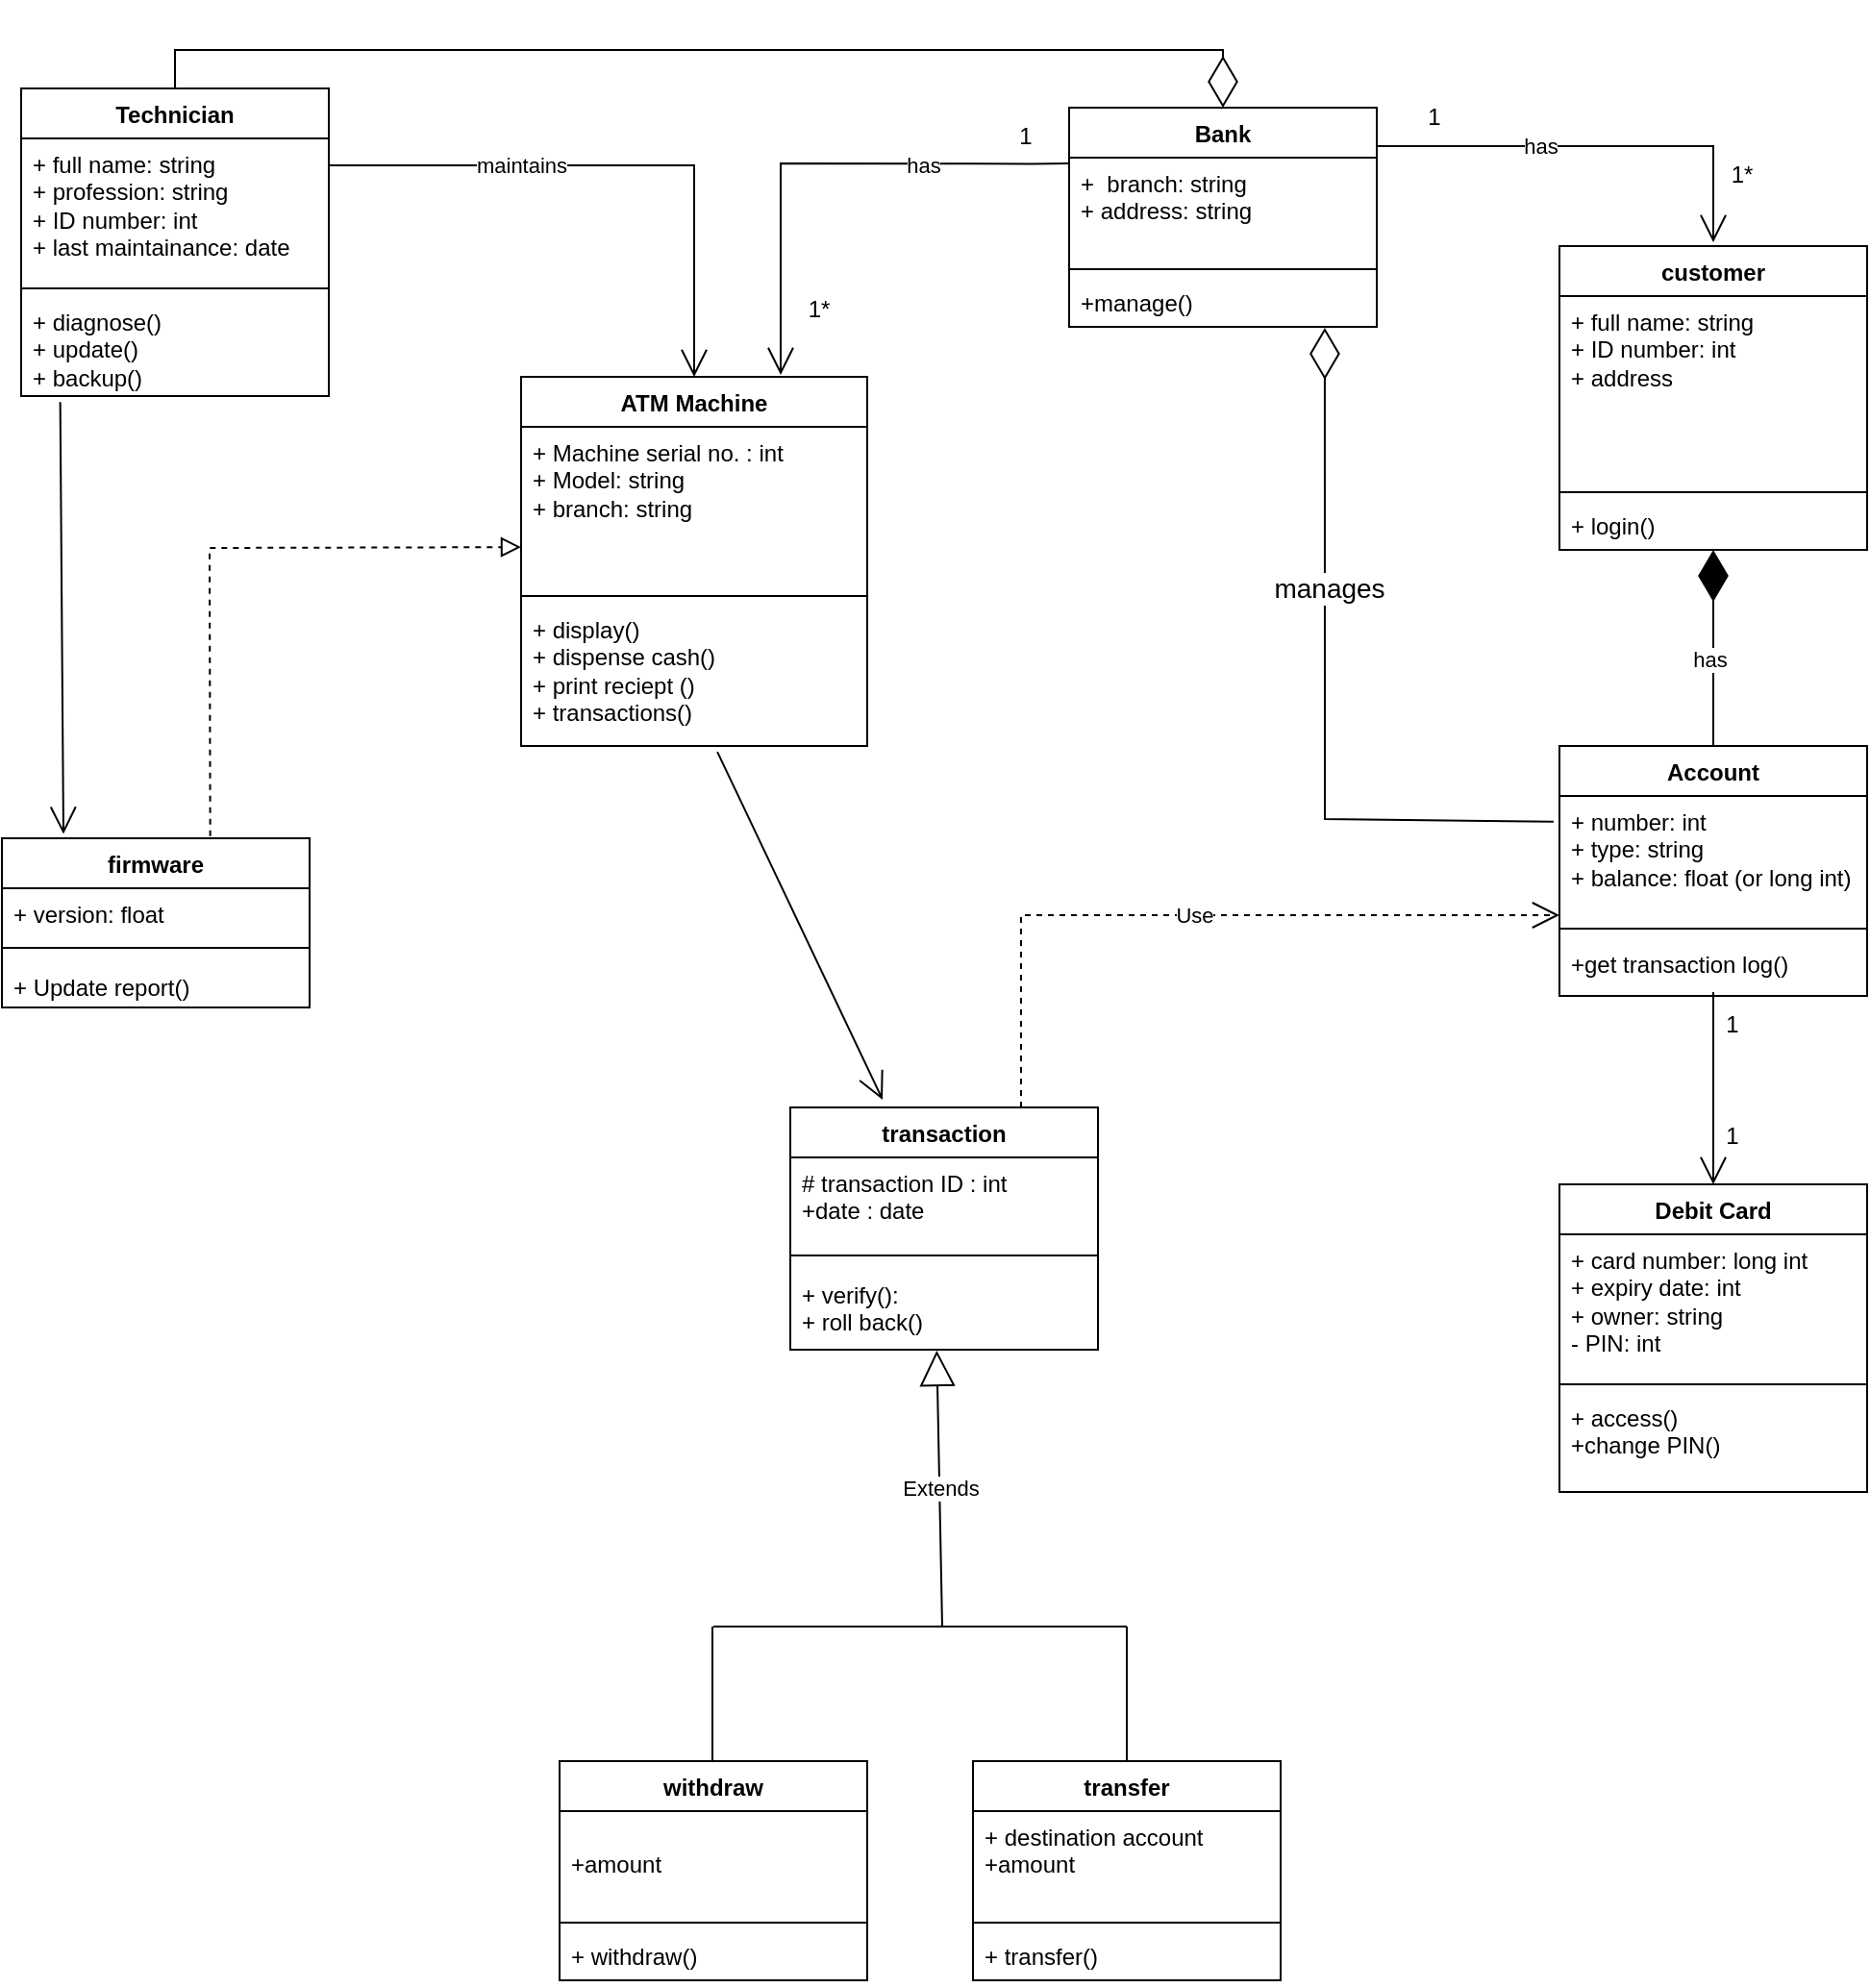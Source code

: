 <mxfile version="24.3.1" type="github">
  <diagram name="Page-1" id="xwX0c1N9j-V_swLtkqrj">
    <mxGraphModel dx="1962" dy="1581" grid="1" gridSize="10" guides="1" tooltips="1" connect="1" arrows="1" fold="1" page="1" pageScale="1" pageWidth="850" pageHeight="1100" math="0" shadow="0">
      <root>
        <mxCell id="0" />
        <mxCell id="1" parent="0" />
        <mxCell id="4KInjq8arP9vdtdyQNkG-31" value="customer" style="swimlane;fontStyle=1;align=center;verticalAlign=top;childLayout=stackLayout;horizontal=1;startSize=26;horizontalStack=0;resizeParent=1;resizeParentMax=0;resizeLast=0;collapsible=1;marginBottom=0;whiteSpace=wrap;html=1;" parent="1" vertex="1">
          <mxGeometry x="680" y="102" width="160" height="158" as="geometry" />
        </mxCell>
        <mxCell id="4KInjq8arP9vdtdyQNkG-32" value="+ full name: string&lt;div&gt;+ ID number: int&lt;/div&gt;&lt;div&gt;+ address&lt;/div&gt;" style="text;strokeColor=none;fillColor=none;align=left;verticalAlign=top;spacingLeft=4;spacingRight=4;overflow=hidden;rotatable=0;points=[[0,0.5],[1,0.5]];portConstraint=eastwest;whiteSpace=wrap;html=1;" parent="4KInjq8arP9vdtdyQNkG-31" vertex="1">
          <mxGeometry y="26" width="160" height="98" as="geometry" />
        </mxCell>
        <mxCell id="4KInjq8arP9vdtdyQNkG-33" value="" style="line;strokeWidth=1;fillColor=none;align=left;verticalAlign=middle;spacingTop=-1;spacingLeft=3;spacingRight=3;rotatable=0;labelPosition=right;points=[];portConstraint=eastwest;strokeColor=inherit;" parent="4KInjq8arP9vdtdyQNkG-31" vertex="1">
          <mxGeometry y="124" width="160" height="8" as="geometry" />
        </mxCell>
        <mxCell id="4KInjq8arP9vdtdyQNkG-34" value="+ login()" style="text;strokeColor=none;fillColor=none;align=left;verticalAlign=top;spacingLeft=4;spacingRight=4;overflow=hidden;rotatable=0;points=[[0,0.5],[1,0.5]];portConstraint=eastwest;whiteSpace=wrap;html=1;" parent="4KInjq8arP9vdtdyQNkG-31" vertex="1">
          <mxGeometry y="132" width="160" height="26" as="geometry" />
        </mxCell>
        <mxCell id="4KInjq8arP9vdtdyQNkG-35" value="ATM Machine" style="swimlane;fontStyle=1;align=center;verticalAlign=top;childLayout=stackLayout;horizontal=1;startSize=26;horizontalStack=0;resizeParent=1;resizeParentMax=0;resizeLast=0;collapsible=1;marginBottom=0;whiteSpace=wrap;html=1;" parent="1" vertex="1">
          <mxGeometry x="140" y="170" width="180" height="192" as="geometry" />
        </mxCell>
        <mxCell id="4KInjq8arP9vdtdyQNkG-36" value="+ Machine serial no. : int&amp;nbsp;&lt;div&gt;+ Model: string&lt;/div&gt;&lt;div&gt;+ branch: string&lt;/div&gt;" style="text;strokeColor=none;fillColor=none;align=left;verticalAlign=top;spacingLeft=4;spacingRight=4;overflow=hidden;rotatable=0;points=[[0,0.5],[1,0.5]];portConstraint=eastwest;whiteSpace=wrap;html=1;" parent="4KInjq8arP9vdtdyQNkG-35" vertex="1">
          <mxGeometry y="26" width="180" height="84" as="geometry" />
        </mxCell>
        <mxCell id="4KInjq8arP9vdtdyQNkG-37" value="" style="line;strokeWidth=1;fillColor=none;align=left;verticalAlign=middle;spacingTop=-1;spacingLeft=3;spacingRight=3;rotatable=0;labelPosition=right;points=[];portConstraint=eastwest;strokeColor=inherit;" parent="4KInjq8arP9vdtdyQNkG-35" vertex="1">
          <mxGeometry y="110" width="180" height="8" as="geometry" />
        </mxCell>
        <mxCell id="4KInjq8arP9vdtdyQNkG-38" value="+ display()&lt;div&gt;+ dispense cash()&lt;/div&gt;&lt;div&gt;+ print reciept ()&lt;br&gt;&lt;div&gt;+ transactions()&lt;/div&gt;&lt;/div&gt;" style="text;strokeColor=none;fillColor=none;align=left;verticalAlign=top;spacingLeft=4;spacingRight=4;overflow=hidden;rotatable=0;points=[[0,0.5],[1,0.5]];portConstraint=eastwest;whiteSpace=wrap;html=1;" parent="4KInjq8arP9vdtdyQNkG-35" vertex="1">
          <mxGeometry y="118" width="180" height="74" as="geometry" />
        </mxCell>
        <mxCell id="4KInjq8arP9vdtdyQNkG-39" value="Debit Card" style="swimlane;fontStyle=1;align=center;verticalAlign=top;childLayout=stackLayout;horizontal=1;startSize=26;horizontalStack=0;resizeParent=1;resizeParentMax=0;resizeLast=0;collapsible=1;marginBottom=0;whiteSpace=wrap;html=1;" parent="1" vertex="1">
          <mxGeometry x="680" y="590" width="160" height="160" as="geometry" />
        </mxCell>
        <mxCell id="4KInjq8arP9vdtdyQNkG-40" value="+ card number: long int&lt;div&gt;+ expiry date: int&lt;/div&gt;&lt;div&gt;+ owner: string&lt;/div&gt;&lt;div&gt;- PIN: int&lt;/div&gt;" style="text;strokeColor=none;fillColor=none;align=left;verticalAlign=top;spacingLeft=4;spacingRight=4;overflow=hidden;rotatable=0;points=[[0,0.5],[1,0.5]];portConstraint=eastwest;whiteSpace=wrap;html=1;" parent="4KInjq8arP9vdtdyQNkG-39" vertex="1">
          <mxGeometry y="26" width="160" height="74" as="geometry" />
        </mxCell>
        <mxCell id="4KInjq8arP9vdtdyQNkG-41" value="" style="line;strokeWidth=1;fillColor=none;align=left;verticalAlign=middle;spacingTop=-1;spacingLeft=3;spacingRight=3;rotatable=0;labelPosition=right;points=[];portConstraint=eastwest;strokeColor=inherit;" parent="4KInjq8arP9vdtdyQNkG-39" vertex="1">
          <mxGeometry y="100" width="160" height="8" as="geometry" />
        </mxCell>
        <mxCell id="4KInjq8arP9vdtdyQNkG-42" value="+ access()&lt;div&gt;+change PIN()&lt;/div&gt;" style="text;strokeColor=none;fillColor=none;align=left;verticalAlign=top;spacingLeft=4;spacingRight=4;overflow=hidden;rotatable=0;points=[[0,0.5],[1,0.5]];portConstraint=eastwest;whiteSpace=wrap;html=1;" parent="4KInjq8arP9vdtdyQNkG-39" vertex="1">
          <mxGeometry y="108" width="160" height="52" as="geometry" />
        </mxCell>
        <mxCell id="4KInjq8arP9vdtdyQNkG-43" value="Technician" style="swimlane;fontStyle=1;align=center;verticalAlign=top;childLayout=stackLayout;horizontal=1;startSize=26;horizontalStack=0;resizeParent=1;resizeParentMax=0;resizeLast=0;collapsible=1;marginBottom=0;whiteSpace=wrap;html=1;" parent="1" vertex="1">
          <mxGeometry x="-120" y="20" width="160" height="160" as="geometry" />
        </mxCell>
        <mxCell id="4KInjq8arP9vdtdyQNkG-44" value="+ full name: string&lt;div&gt;+ profession: string&lt;/div&gt;&lt;div&gt;+ ID number: int&lt;/div&gt;&lt;div&gt;+ last maintainance: date&lt;/div&gt;" style="text;strokeColor=none;fillColor=none;align=left;verticalAlign=top;spacingLeft=4;spacingRight=4;overflow=hidden;rotatable=0;points=[[0,0.5],[1,0.5]];portConstraint=eastwest;whiteSpace=wrap;html=1;" parent="4KInjq8arP9vdtdyQNkG-43" vertex="1">
          <mxGeometry y="26" width="160" height="74" as="geometry" />
        </mxCell>
        <mxCell id="4KInjq8arP9vdtdyQNkG-45" value="" style="line;strokeWidth=1;fillColor=none;align=left;verticalAlign=middle;spacingTop=-1;spacingLeft=3;spacingRight=3;rotatable=0;labelPosition=right;points=[];portConstraint=eastwest;strokeColor=inherit;" parent="4KInjq8arP9vdtdyQNkG-43" vertex="1">
          <mxGeometry y="100" width="160" height="8" as="geometry" />
        </mxCell>
        <mxCell id="4KInjq8arP9vdtdyQNkG-46" value="+ diagnose()&lt;div&gt;+ update()&lt;/div&gt;&lt;div&gt;+ backup()&lt;/div&gt;" style="text;strokeColor=none;fillColor=none;align=left;verticalAlign=top;spacingLeft=4;spacingRight=4;overflow=hidden;rotatable=0;points=[[0,0.5],[1,0.5]];portConstraint=eastwest;whiteSpace=wrap;html=1;" parent="4KInjq8arP9vdtdyQNkG-43" vertex="1">
          <mxGeometry y="108" width="160" height="52" as="geometry" />
        </mxCell>
        <mxCell id="4KInjq8arP9vdtdyQNkG-47" value="transaction" style="swimlane;fontStyle=1;align=center;verticalAlign=top;childLayout=stackLayout;horizontal=1;startSize=26;horizontalStack=0;resizeParent=1;resizeParentMax=0;resizeLast=0;collapsible=1;marginBottom=0;whiteSpace=wrap;html=1;" parent="1" vertex="1">
          <mxGeometry x="280" y="550" width="160" height="126" as="geometry" />
        </mxCell>
        <mxCell id="4KInjq8arP9vdtdyQNkG-48" value="# transaction ID : int&amp;nbsp;&lt;div&gt;+date : date&lt;br&gt;&lt;/div&gt;" style="text;strokeColor=none;fillColor=none;align=left;verticalAlign=top;spacingLeft=4;spacingRight=4;overflow=hidden;rotatable=0;points=[[0,0.5],[1,0.5]];portConstraint=eastwest;whiteSpace=wrap;html=1;" parent="4KInjq8arP9vdtdyQNkG-47" vertex="1">
          <mxGeometry y="26" width="160" height="44" as="geometry" />
        </mxCell>
        <mxCell id="4KInjq8arP9vdtdyQNkG-49" value="" style="line;strokeWidth=1;fillColor=none;align=left;verticalAlign=middle;spacingTop=-1;spacingLeft=3;spacingRight=3;rotatable=0;labelPosition=right;points=[];portConstraint=eastwest;strokeColor=inherit;" parent="4KInjq8arP9vdtdyQNkG-47" vertex="1">
          <mxGeometry y="70" width="160" height="14" as="geometry" />
        </mxCell>
        <mxCell id="4KInjq8arP9vdtdyQNkG-50" value="+ verify():&lt;div&gt;+ roll back()&lt;/div&gt;" style="text;strokeColor=none;fillColor=none;align=left;verticalAlign=top;spacingLeft=4;spacingRight=4;overflow=hidden;rotatable=0;points=[[0,0.5],[1,0.5]];portConstraint=eastwest;whiteSpace=wrap;html=1;" parent="4KInjq8arP9vdtdyQNkG-47" vertex="1">
          <mxGeometry y="84" width="160" height="42" as="geometry" />
        </mxCell>
        <mxCell id="4KInjq8arP9vdtdyQNkG-51" value="Account" style="swimlane;fontStyle=1;align=center;verticalAlign=top;childLayout=stackLayout;horizontal=1;startSize=26;horizontalStack=0;resizeParent=1;resizeParentMax=0;resizeLast=0;collapsible=1;marginBottom=0;whiteSpace=wrap;html=1;" parent="1" vertex="1">
          <mxGeometry x="680" y="362" width="160" height="130" as="geometry" />
        </mxCell>
        <mxCell id="4KInjq8arP9vdtdyQNkG-52" value="+ number: int&lt;div&gt;+ type: string&lt;/div&gt;&lt;div&gt;+ balance: float (or long int)&lt;/div&gt;" style="text;strokeColor=none;fillColor=none;align=left;verticalAlign=top;spacingLeft=4;spacingRight=4;overflow=hidden;rotatable=0;points=[[0,0.5],[1,0.5]];portConstraint=eastwest;whiteSpace=wrap;html=1;" parent="4KInjq8arP9vdtdyQNkG-51" vertex="1">
          <mxGeometry y="26" width="160" height="64" as="geometry" />
        </mxCell>
        <mxCell id="4KInjq8arP9vdtdyQNkG-53" value="" style="line;strokeWidth=1;fillColor=none;align=left;verticalAlign=middle;spacingTop=-1;spacingLeft=3;spacingRight=3;rotatable=0;labelPosition=right;points=[];portConstraint=eastwest;strokeColor=inherit;" parent="4KInjq8arP9vdtdyQNkG-51" vertex="1">
          <mxGeometry y="90" width="160" height="10" as="geometry" />
        </mxCell>
        <mxCell id="6zNHjQtm_nFX0G7D6m0y-5" value="+get transaction log()" style="text;strokeColor=none;fillColor=none;align=left;verticalAlign=top;spacingLeft=4;spacingRight=4;overflow=hidden;rotatable=0;points=[[0,0.5],[1,0.5]];portConstraint=eastwest;whiteSpace=wrap;html=1;" parent="4KInjq8arP9vdtdyQNkG-51" vertex="1">
          <mxGeometry y="100" width="160" height="30" as="geometry" />
        </mxCell>
        <mxCell id="4KInjq8arP9vdtdyQNkG-55" value="withdraw" style="swimlane;fontStyle=1;align=center;verticalAlign=top;childLayout=stackLayout;horizontal=1;startSize=26;horizontalStack=0;resizeParent=1;resizeParentMax=0;resizeLast=0;collapsible=1;marginBottom=0;whiteSpace=wrap;html=1;" parent="1" vertex="1">
          <mxGeometry x="160" y="890" width="160" height="114" as="geometry" />
        </mxCell>
        <mxCell id="4KInjq8arP9vdtdyQNkG-56" value="&amp;nbsp;&lt;div&gt;+amount&lt;/div&gt;" style="text;strokeColor=none;fillColor=none;align=left;verticalAlign=top;spacingLeft=4;spacingRight=4;overflow=hidden;rotatable=0;points=[[0,0.5],[1,0.5]];portConstraint=eastwest;whiteSpace=wrap;html=1;" parent="4KInjq8arP9vdtdyQNkG-55" vertex="1">
          <mxGeometry y="26" width="160" height="54" as="geometry" />
        </mxCell>
        <mxCell id="4KInjq8arP9vdtdyQNkG-57" value="" style="line;strokeWidth=1;fillColor=none;align=left;verticalAlign=middle;spacingTop=-1;spacingLeft=3;spacingRight=3;rotatable=0;labelPosition=right;points=[];portConstraint=eastwest;strokeColor=inherit;" parent="4KInjq8arP9vdtdyQNkG-55" vertex="1">
          <mxGeometry y="80" width="160" height="8" as="geometry" />
        </mxCell>
        <mxCell id="4KInjq8arP9vdtdyQNkG-58" value="+ withdraw()" style="text;strokeColor=none;fillColor=none;align=left;verticalAlign=top;spacingLeft=4;spacingRight=4;overflow=hidden;rotatable=0;points=[[0,0.5],[1,0.5]];portConstraint=eastwest;whiteSpace=wrap;html=1;" parent="4KInjq8arP9vdtdyQNkG-55" vertex="1">
          <mxGeometry y="88" width="160" height="26" as="geometry" />
        </mxCell>
        <mxCell id="4KInjq8arP9vdtdyQNkG-59" value="transfer" style="swimlane;fontStyle=1;align=center;verticalAlign=top;childLayout=stackLayout;horizontal=1;startSize=26;horizontalStack=0;resizeParent=1;resizeParentMax=0;resizeLast=0;collapsible=1;marginBottom=0;whiteSpace=wrap;html=1;" parent="1" vertex="1">
          <mxGeometry x="375" y="890" width="160" height="114" as="geometry" />
        </mxCell>
        <mxCell id="4KInjq8arP9vdtdyQNkG-60" value="&lt;div&gt;+ destination account&lt;/div&gt;&lt;div&gt;+amount&lt;/div&gt;" style="text;strokeColor=none;fillColor=none;align=left;verticalAlign=top;spacingLeft=4;spacingRight=4;overflow=hidden;rotatable=0;points=[[0,0.5],[1,0.5]];portConstraint=eastwest;whiteSpace=wrap;html=1;" parent="4KInjq8arP9vdtdyQNkG-59" vertex="1">
          <mxGeometry y="26" width="160" height="54" as="geometry" />
        </mxCell>
        <mxCell id="4KInjq8arP9vdtdyQNkG-61" value="" style="line;strokeWidth=1;fillColor=none;align=left;verticalAlign=middle;spacingTop=-1;spacingLeft=3;spacingRight=3;rotatable=0;labelPosition=right;points=[];portConstraint=eastwest;strokeColor=inherit;" parent="4KInjq8arP9vdtdyQNkG-59" vertex="1">
          <mxGeometry y="80" width="160" height="8" as="geometry" />
        </mxCell>
        <mxCell id="4KInjq8arP9vdtdyQNkG-62" value="+ transfer()" style="text;strokeColor=none;fillColor=none;align=left;verticalAlign=top;spacingLeft=4;spacingRight=4;overflow=hidden;rotatable=0;points=[[0,0.5],[1,0.5]];portConstraint=eastwest;whiteSpace=wrap;html=1;" parent="4KInjq8arP9vdtdyQNkG-59" vertex="1">
          <mxGeometry y="88" width="160" height="26" as="geometry" />
        </mxCell>
        <mxCell id="4KInjq8arP9vdtdyQNkG-63" value="firmware" style="swimlane;fontStyle=1;align=center;verticalAlign=top;childLayout=stackLayout;horizontal=1;startSize=26;horizontalStack=0;resizeParent=1;resizeParentMax=0;resizeLast=0;collapsible=1;marginBottom=0;whiteSpace=wrap;html=1;" parent="1" vertex="1">
          <mxGeometry x="-130" y="410" width="160" height="88" as="geometry" />
        </mxCell>
        <mxCell id="4KInjq8arP9vdtdyQNkG-64" value="+ version: float&lt;span style=&quot;background-color: initial;&quot;&gt;&amp;nbsp;&lt;/span&gt;" style="text;strokeColor=none;fillColor=none;align=left;verticalAlign=top;spacingLeft=4;spacingRight=4;overflow=hidden;rotatable=0;points=[[0,0.5],[1,0.5]];portConstraint=eastwest;whiteSpace=wrap;html=1;" parent="4KInjq8arP9vdtdyQNkG-63" vertex="1">
          <mxGeometry y="26" width="160" height="24" as="geometry" />
        </mxCell>
        <mxCell id="4KInjq8arP9vdtdyQNkG-65" value="" style="line;strokeWidth=1;fillColor=none;align=left;verticalAlign=middle;spacingTop=-1;spacingLeft=3;spacingRight=3;rotatable=0;labelPosition=right;points=[];portConstraint=eastwest;strokeColor=inherit;" parent="4KInjq8arP9vdtdyQNkG-63" vertex="1">
          <mxGeometry y="50" width="160" height="14" as="geometry" />
        </mxCell>
        <mxCell id="6zNHjQtm_nFX0G7D6m0y-44" value="+ Update report()" style="text;strokeColor=none;fillColor=none;align=left;verticalAlign=top;spacingLeft=4;spacingRight=4;overflow=hidden;rotatable=0;points=[[0,0.5],[1,0.5]];portConstraint=eastwest;whiteSpace=wrap;html=1;" parent="4KInjq8arP9vdtdyQNkG-63" vertex="1">
          <mxGeometry y="64" width="160" height="24" as="geometry" />
        </mxCell>
        <mxCell id="4KInjq8arP9vdtdyQNkG-68" value="Extends" style="endArrow=block;endSize=16;endFill=0;html=1;rounded=0;entryX=0.476;entryY=1.011;entryDx=0;entryDy=0;entryPerimeter=0;" parent="1" target="4KInjq8arP9vdtdyQNkG-50" edge="1">
          <mxGeometry width="160" relative="1" as="geometry">
            <mxPoint x="359" y="820" as="sourcePoint" />
            <mxPoint x="359.41" y="610" as="targetPoint" />
          </mxGeometry>
        </mxCell>
        <mxCell id="4KInjq8arP9vdtdyQNkG-69" value="" style="endArrow=none;html=1;rounded=0;" parent="1" edge="1">
          <mxGeometry width="50" height="50" relative="1" as="geometry">
            <mxPoint x="240" y="820" as="sourcePoint" />
            <mxPoint x="455" y="820" as="targetPoint" />
          </mxGeometry>
        </mxCell>
        <mxCell id="4KInjq8arP9vdtdyQNkG-70" value="" style="endArrow=none;html=1;rounded=0;" parent="1" edge="1">
          <mxGeometry width="50" height="50" relative="1" as="geometry">
            <mxPoint x="239.5" y="890" as="sourcePoint" />
            <mxPoint x="239.5" y="820" as="targetPoint" />
          </mxGeometry>
        </mxCell>
        <mxCell id="4KInjq8arP9vdtdyQNkG-71" value="" style="endArrow=none;html=1;rounded=0;" parent="1" edge="1">
          <mxGeometry width="50" height="50" relative="1" as="geometry">
            <mxPoint x="455" y="890" as="sourcePoint" />
            <mxPoint x="455" y="820" as="targetPoint" />
          </mxGeometry>
        </mxCell>
        <mxCell id="4KInjq8arP9vdtdyQNkG-78" value="" style="endArrow=open;endFill=1;endSize=12;html=1;rounded=0;entryX=0.5;entryY=0;entryDx=0;entryDy=0;" parent="1" target="4KInjq8arP9vdtdyQNkG-35" edge="1">
          <mxGeometry width="160" relative="1" as="geometry">
            <mxPoint x="40" y="60" as="sourcePoint" />
            <mxPoint x="200" y="60" as="targetPoint" />
            <Array as="points">
              <mxPoint x="230" y="60" />
            </Array>
          </mxGeometry>
        </mxCell>
        <mxCell id="6rsQw61bSR-LJQbbVQwB-1" value="maintains" style="edgeLabel;html=1;align=center;verticalAlign=middle;resizable=0;points=[];" vertex="1" connectable="0" parent="4KInjq8arP9vdtdyQNkG-78">
          <mxGeometry x="-0.28" y="-3" relative="1" as="geometry">
            <mxPoint x="-8" y="-3" as="offset" />
          </mxGeometry>
        </mxCell>
        <mxCell id="4KInjq8arP9vdtdyQNkG-79" value="" style="endArrow=open;endFill=1;endSize=12;html=1;rounded=0;entryX=0.2;entryY=-0.025;entryDx=0;entryDy=0;entryPerimeter=0;exitX=0.127;exitY=1.061;exitDx=0;exitDy=0;exitPerimeter=0;" parent="1" source="4KInjq8arP9vdtdyQNkG-46" target="4KInjq8arP9vdtdyQNkG-63" edge="1">
          <mxGeometry width="160" relative="1" as="geometry">
            <mxPoint x="-115" y="180" as="sourcePoint" />
            <mxPoint x="45" y="180" as="targetPoint" />
          </mxGeometry>
        </mxCell>
        <mxCell id="4KInjq8arP9vdtdyQNkG-80" value="Bank" style="swimlane;fontStyle=1;align=center;verticalAlign=top;childLayout=stackLayout;horizontal=1;startSize=26;horizontalStack=0;resizeParent=1;resizeParentMax=0;resizeLast=0;collapsible=1;marginBottom=0;whiteSpace=wrap;html=1;" parent="1" vertex="1">
          <mxGeometry x="425" y="30" width="160" height="114" as="geometry" />
        </mxCell>
        <mxCell id="4KInjq8arP9vdtdyQNkG-81" value="+&amp;nbsp; branch: string&lt;div&gt;+ address: string&lt;/div&gt;" style="text;strokeColor=none;fillColor=none;align=left;verticalAlign=top;spacingLeft=4;spacingRight=4;overflow=hidden;rotatable=0;points=[[0,0.5],[1,0.5]];portConstraint=eastwest;whiteSpace=wrap;html=1;" parent="4KInjq8arP9vdtdyQNkG-80" vertex="1">
          <mxGeometry y="26" width="160" height="54" as="geometry" />
        </mxCell>
        <mxCell id="4KInjq8arP9vdtdyQNkG-82" value="" style="line;strokeWidth=1;fillColor=none;align=left;verticalAlign=middle;spacingTop=-1;spacingLeft=3;spacingRight=3;rotatable=0;labelPosition=right;points=[];portConstraint=eastwest;strokeColor=inherit;" parent="4KInjq8arP9vdtdyQNkG-80" vertex="1">
          <mxGeometry y="80" width="160" height="8" as="geometry" />
        </mxCell>
        <mxCell id="4KInjq8arP9vdtdyQNkG-83" value="+manage()" style="text;strokeColor=none;fillColor=none;align=left;verticalAlign=top;spacingLeft=4;spacingRight=4;overflow=hidden;rotatable=0;points=[[0,0.5],[1,0.5]];portConstraint=eastwest;whiteSpace=wrap;html=1;" parent="4KInjq8arP9vdtdyQNkG-80" vertex="1">
          <mxGeometry y="88" width="160" height="26" as="geometry" />
        </mxCell>
        <mxCell id="6zNHjQtm_nFX0G7D6m0y-8" value="" style="endArrow=block;startArrow=none;endFill=0;startFill=0;endSize=8;html=1;verticalAlign=bottom;dashed=1;labelBackgroundColor=none;rounded=0;exitX=0.677;exitY=-0.013;exitDx=0;exitDy=0;exitPerimeter=0;" parent="1" source="4KInjq8arP9vdtdyQNkG-63" edge="1">
          <mxGeometry width="160" relative="1" as="geometry">
            <mxPoint x="-20" y="258.57" as="sourcePoint" />
            <mxPoint x="140" y="258.57" as="targetPoint" />
            <Array as="points">
              <mxPoint x="-22" y="259" />
            </Array>
          </mxGeometry>
        </mxCell>
        <mxCell id="6zNHjQtm_nFX0G7D6m0y-11" value="" style="endArrow=diamondThin;endFill=1;endSize=24;html=1;rounded=0;exitX=0.5;exitY=0;exitDx=0;exitDy=0;" parent="1" source="4KInjq8arP9vdtdyQNkG-51" edge="1">
          <mxGeometry width="160" relative="1" as="geometry">
            <mxPoint x="600" y="410" as="sourcePoint" />
            <mxPoint x="760" y="260" as="targetPoint" />
          </mxGeometry>
        </mxCell>
        <mxCell id="6zNHjQtm_nFX0G7D6m0y-37" value="has" style="edgeLabel;html=1;align=center;verticalAlign=middle;resizable=0;points=[];" parent="6zNHjQtm_nFX0G7D6m0y-11" vertex="1" connectable="0">
          <mxGeometry x="-0.132" y="3" relative="1" as="geometry">
            <mxPoint x="1" y="-1" as="offset" />
          </mxGeometry>
        </mxCell>
        <mxCell id="6zNHjQtm_nFX0G7D6m0y-13" value="" style="endArrow=open;endFill=1;endSize=12;html=1;rounded=0;entryX=0.5;entryY=0;entryDx=0;entryDy=0;" parent="1" target="4KInjq8arP9vdtdyQNkG-39" edge="1">
          <mxGeometry width="160" relative="1" as="geometry">
            <mxPoint x="760" y="490" as="sourcePoint" />
            <mxPoint x="890" y="538.57" as="targetPoint" />
          </mxGeometry>
        </mxCell>
        <mxCell id="6zNHjQtm_nFX0G7D6m0y-14" value="1" style="text;html=1;align=center;verticalAlign=middle;whiteSpace=wrap;rounded=0;" parent="1" vertex="1">
          <mxGeometry x="740" y="492" width="60" height="30" as="geometry" />
        </mxCell>
        <mxCell id="6zNHjQtm_nFX0G7D6m0y-15" value="1&amp;nbsp; &amp;nbsp; &amp;nbsp; &amp;nbsp; &amp;nbsp; &amp;nbsp;&amp;nbsp;" style="text;html=1;align=center;verticalAlign=middle;whiteSpace=wrap;rounded=0;" parent="1" vertex="1">
          <mxGeometry x="760" y="550" width="60" height="30" as="geometry" />
        </mxCell>
        <mxCell id="6zNHjQtm_nFX0G7D6m0y-21" value="" style="endArrow=diamondThin;endFill=0;endSize=24;html=1;rounded=0;entryX=0.831;entryY=1.02;entryDx=0;entryDy=0;entryPerimeter=0;exitX=-0.019;exitY=0.209;exitDx=0;exitDy=0;exitPerimeter=0;" parent="1" source="4KInjq8arP9vdtdyQNkG-52" target="4KInjq8arP9vdtdyQNkG-83" edge="1">
          <mxGeometry width="160" relative="1" as="geometry">
            <mxPoint x="510" y="400" as="sourcePoint" />
            <mxPoint x="520" y="190" as="targetPoint" />
            <Array as="points">
              <mxPoint x="558" y="400" />
            </Array>
          </mxGeometry>
        </mxCell>
        <mxCell id="6zNHjQtm_nFX0G7D6m0y-36" value="&lt;font style=&quot;font-size: 14px;&quot;&gt;manages&lt;/font&gt;" style="edgeLabel;html=1;align=center;verticalAlign=middle;resizable=0;points=[];" parent="6zNHjQtm_nFX0G7D6m0y-21" vertex="1" connectable="0">
          <mxGeometry x="0.315" y="-2" relative="1" as="geometry">
            <mxPoint y="7" as="offset" />
          </mxGeometry>
        </mxCell>
        <mxCell id="6zNHjQtm_nFX0G7D6m0y-24" value="" style="endArrow=open;endFill=1;endSize=12;html=1;rounded=0;" parent="1" edge="1">
          <mxGeometry width="160" relative="1" as="geometry">
            <mxPoint x="585" y="50" as="sourcePoint" />
            <mxPoint x="760" y="100" as="targetPoint" />
            <Array as="points">
              <mxPoint x="760" y="50" />
            </Array>
          </mxGeometry>
        </mxCell>
        <mxCell id="6zNHjQtm_nFX0G7D6m0y-40" value="has" style="edgeLabel;html=1;align=center;verticalAlign=middle;resizable=0;points=[];" parent="6zNHjQtm_nFX0G7D6m0y-24" vertex="1" connectable="0">
          <mxGeometry x="-0.211" y="-4" relative="1" as="geometry">
            <mxPoint x="-4" y="-4" as="offset" />
          </mxGeometry>
        </mxCell>
        <mxCell id="6zNHjQtm_nFX0G7D6m0y-25" value="1" style="text;html=1;align=center;verticalAlign=middle;whiteSpace=wrap;rounded=0;" parent="1" vertex="1">
          <mxGeometry x="585" y="20" width="60" height="30" as="geometry" />
        </mxCell>
        <mxCell id="6zNHjQtm_nFX0G7D6m0y-27" value="1*" style="text;html=1;align=center;verticalAlign=middle;whiteSpace=wrap;rounded=0;" parent="1" vertex="1">
          <mxGeometry x="760" y="50" width="30" height="30" as="geometry" />
        </mxCell>
        <mxCell id="6zNHjQtm_nFX0G7D6m0y-29" value="" style="endArrow=open;endFill=1;endSize=12;html=1;rounded=0;exitX=-0.008;exitY=0.255;exitDx=0;exitDy=0;exitPerimeter=0;entryX=0.75;entryY=0;entryDx=0;entryDy=0;" parent="1" edge="1">
          <mxGeometry width="160" relative="1" as="geometry">
            <mxPoint x="424.72" y="59.0" as="sourcePoint" />
            <mxPoint x="275" y="169" as="targetPoint" />
            <Array as="points">
              <mxPoint x="406" y="59.23" />
              <mxPoint x="275" y="59" />
            </Array>
          </mxGeometry>
        </mxCell>
        <mxCell id="6zNHjQtm_nFX0G7D6m0y-41" value="has" style="edgeLabel;html=1;align=center;verticalAlign=middle;resizable=0;points=[];" parent="6zNHjQtm_nFX0G7D6m0y-29" vertex="1" connectable="0">
          <mxGeometry x="-0.097" y="1" relative="1" as="geometry">
            <mxPoint x="42" as="offset" />
          </mxGeometry>
        </mxCell>
        <mxCell id="6zNHjQtm_nFX0G7D6m0y-30" value="1" style="text;html=1;align=center;verticalAlign=middle;whiteSpace=wrap;rounded=0;" parent="1" vertex="1">
          <mxGeometry x="390" y="30" width="25" height="30" as="geometry" />
        </mxCell>
        <mxCell id="6zNHjQtm_nFX0G7D6m0y-32" value="1*" style="text;html=1;align=center;verticalAlign=middle;whiteSpace=wrap;rounded=0;" parent="1" vertex="1">
          <mxGeometry x="280" y="120" width="30" height="30" as="geometry" />
        </mxCell>
        <mxCell id="6zNHjQtm_nFX0G7D6m0y-33" value="Use" style="endArrow=open;endSize=12;dashed=1;html=1;rounded=0;exitX=0.75;exitY=0;exitDx=0;exitDy=0;" parent="1" source="4KInjq8arP9vdtdyQNkG-47" edge="1">
          <mxGeometry width="160" relative="1" as="geometry">
            <mxPoint x="390" y="500" as="sourcePoint" />
            <mxPoint x="680" y="450" as="targetPoint" />
            <Array as="points">
              <mxPoint x="400" y="450" />
            </Array>
          </mxGeometry>
        </mxCell>
        <mxCell id="6zNHjQtm_nFX0G7D6m0y-42" value="" style="endArrow=open;endFill=1;endSize=12;html=1;rounded=0;exitX=0.567;exitY=1.041;exitDx=0;exitDy=0;exitPerimeter=0;entryX=0.3;entryY=-0.032;entryDx=0;entryDy=0;entryPerimeter=0;" parent="1" source="4KInjq8arP9vdtdyQNkG-38" target="4KInjq8arP9vdtdyQNkG-47" edge="1">
          <mxGeometry width="160" relative="1" as="geometry">
            <mxPoint x="230" y="380" as="sourcePoint" />
            <mxPoint x="242" y="580" as="targetPoint" />
          </mxGeometry>
        </mxCell>
        <mxCell id="6rsQw61bSR-LJQbbVQwB-2" value="" style="endArrow=diamondThin;endFill=0;endSize=24;html=1;rounded=0;exitX=0.5;exitY=0;exitDx=0;exitDy=0;entryX=0.5;entryY=0;entryDx=0;entryDy=0;" edge="1" parent="1" source="4KInjq8arP9vdtdyQNkG-43" target="4KInjq8arP9vdtdyQNkG-80">
          <mxGeometry width="160" relative="1" as="geometry">
            <mxPoint x="190" y="-1" as="sourcePoint" />
            <mxPoint x="520" as="targetPoint" />
            <Array as="points">
              <mxPoint x="-40" />
              <mxPoint x="505" />
            </Array>
          </mxGeometry>
        </mxCell>
      </root>
    </mxGraphModel>
  </diagram>
</mxfile>
